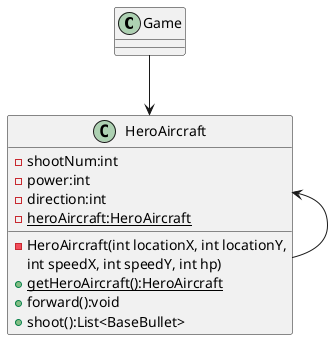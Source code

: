 @startuml Singleton

class Game {
}
Game --> HeroAircraft


class HeroAircraft {
    - shootNum:int
    - power:int
    - direction:int
    - {static} heroAircraft:HeroAircraft

    - HeroAircraft(int locationX, int locationY,
        int speedX, int speedY, int hp)
    + {static}getHeroAircraft():HeroAircraft
    + forward():void
    + shoot():List<BaseBullet>
}
HeroAircraft <-- HeroAircraft

@enduml